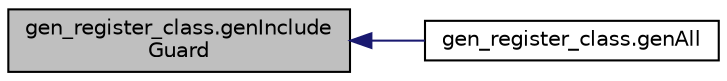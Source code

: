 digraph "gen_register_class.genIncludeGuard"
{
  edge [fontname="Helvetica",fontsize="10",labelfontname="Helvetica",labelfontsize="10"];
  node [fontname="Helvetica",fontsize="10",shape=record];
  rankdir="LR";
  Node17 [label="gen_register_class.genInclude\lGuard",height=0.2,width=0.4,color="black", fillcolor="grey75", style="filled", fontcolor="black"];
  Node17 -> Node18 [dir="back",color="midnightblue",fontsize="10",style="solid",fontname="Helvetica"];
  Node18 [label="gen_register_class.genAll",height=0.2,width=0.4,color="black", fillcolor="white", style="filled",URL="$d4/d09/namespacegen__register__class.html#a6269397d0a92aedc4fea3fccbdc79846"];
}
